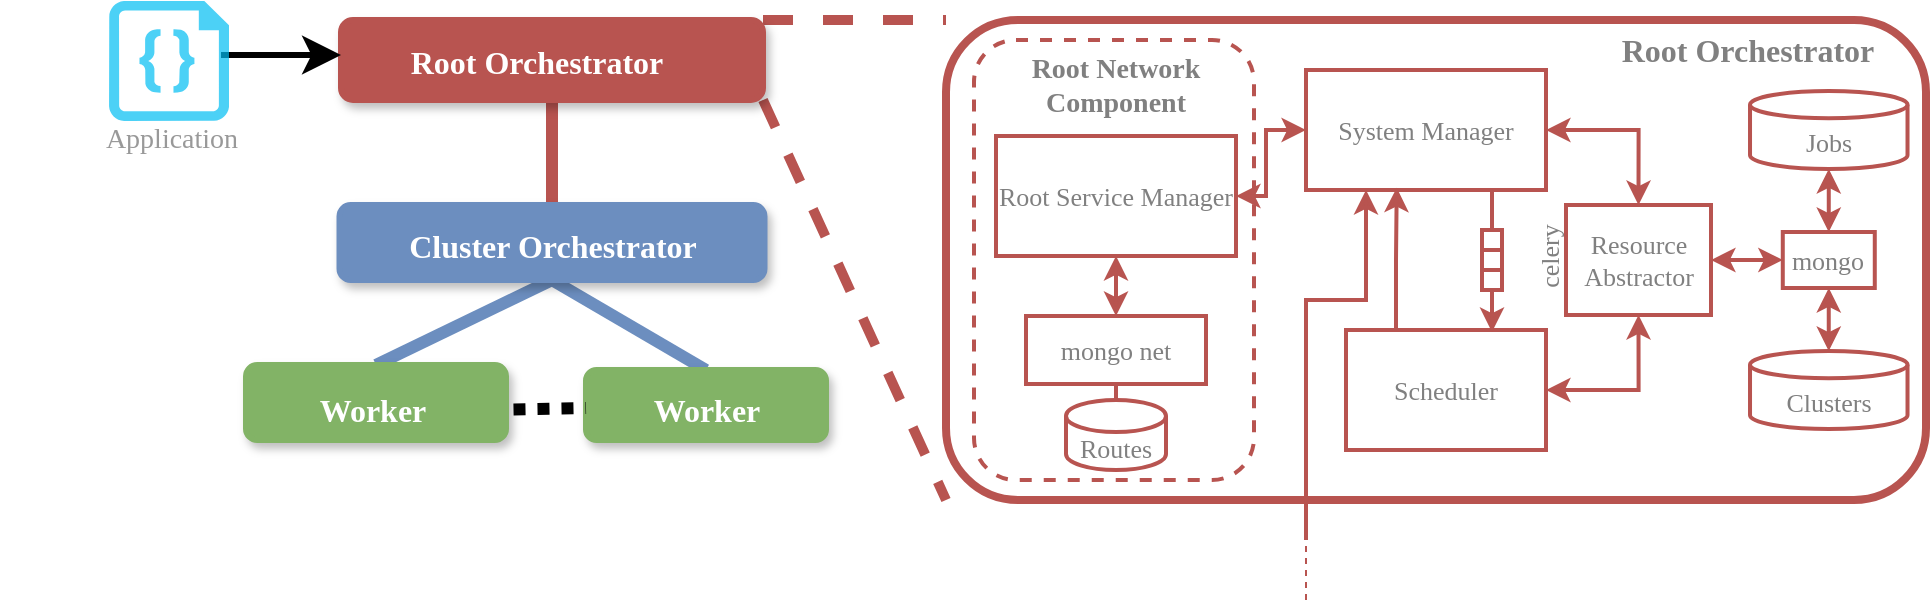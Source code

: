 <mxfile version="24.7.17">
  <diagram id="ZdwTuiK6LGV12zfFTO1-" name="Page-1">
    <mxGraphModel dx="1875" dy="716" grid="1" gridSize="10" guides="1" tooltips="1" connect="1" arrows="1" fold="1" page="1" pageScale="1" pageWidth="827" pageHeight="1169" math="0" shadow="0">
      <root>
        <mxCell id="0" />
        <mxCell id="1" parent="0" />
        <mxCell id="b5Y4_zGtjNbEffgwSiQB-1" value="" style="rounded=1;whiteSpace=wrap;html=1;strokeColor=#B85450;fontColor=#808080;fillColor=none;strokeWidth=4;fontFamily=CMU Sans Serif;fontSize=13;" parent="1" vertex="1">
          <mxGeometry x="-70" y="10" width="490" height="240" as="geometry" />
        </mxCell>
        <mxCell id="ae70bi0Nxy2G-uHJ9-6V-10" style="edgeStyle=orthogonalEdgeStyle;rounded=0;orthogonalLoop=1;jettySize=auto;html=1;exitX=1;exitY=0.5;exitDx=0;exitDy=0;entryX=0.5;entryY=0;entryDx=0;entryDy=0;startArrow=classic;startFill=1;strokeColor=#B85450;fontColor=#808080;strokeWidth=2;fontFamily=CMU Sans Serif;fontSize=13;" parent="1" source="b5Y4_zGtjNbEffgwSiQB-2" target="ae70bi0Nxy2G-uHJ9-6V-1" edge="1">
          <mxGeometry relative="1" as="geometry" />
        </mxCell>
        <mxCell id="b5Y4_zGtjNbEffgwSiQB-2" value="System Manager" style="rounded=0;whiteSpace=wrap;html=1;strokeColor=#B85450;fontColor=#808080;fillColor=none;strokeWidth=2;fontFamily=CMU Sans Serif;fontSize=13;" parent="1" vertex="1">
          <mxGeometry x="110" y="35" width="120" height="60" as="geometry" />
        </mxCell>
        <mxCell id="b5Y4_zGtjNbEffgwSiQB-71" style="edgeStyle=orthogonalEdgeStyle;rounded=0;orthogonalLoop=1;jettySize=auto;html=1;exitX=0.25;exitY=0;exitDx=0;exitDy=0;entryX=0.378;entryY=0.981;entryDx=0;entryDy=0;entryPerimeter=0;fontSize=13;startArrow=none;startFill=0;endArrow=classic;endFill=1;strokeColor=#B85450;fontColor=#808080;strokeWidth=2;fontFamily=CMU Sans Serif;" parent="1" source="b5Y4_zGtjNbEffgwSiQB-4" target="b5Y4_zGtjNbEffgwSiQB-2" edge="1">
          <mxGeometry relative="1" as="geometry" />
        </mxCell>
        <mxCell id="ae70bi0Nxy2G-uHJ9-6V-9" style="edgeStyle=orthogonalEdgeStyle;rounded=0;orthogonalLoop=1;jettySize=auto;html=1;exitX=1;exitY=0.5;exitDx=0;exitDy=0;entryX=0.5;entryY=1;entryDx=0;entryDy=0;startArrow=classic;startFill=1;strokeColor=#B85450;fontColor=#808080;strokeWidth=2;fontFamily=CMU Sans Serif;fontSize=13;" parent="1" source="b5Y4_zGtjNbEffgwSiQB-4" target="ae70bi0Nxy2G-uHJ9-6V-1" edge="1">
          <mxGeometry relative="1" as="geometry" />
        </mxCell>
        <mxCell id="b5Y4_zGtjNbEffgwSiQB-4" value="Scheduler" style="rounded=0;whiteSpace=wrap;html=1;strokeColor=#B85450;fontColor=#808080;fillColor=none;strokeWidth=2;fontFamily=CMU Sans Serif;fontSize=13;" parent="1" vertex="1">
          <mxGeometry x="130" y="165" width="100" height="60" as="geometry" />
        </mxCell>
        <mxCell id="b5Y4_zGtjNbEffgwSiQB-5" value="Jobs" style="shape=cylinder3;whiteSpace=wrap;html=1;boundedLbl=1;backgroundOutline=1;size=6.818;strokeColor=#B85450;fontColor=#808080;fillColor=none;strokeWidth=2;fontFamily=CMU Sans Serif;fontSize=13;" parent="1" vertex="1">
          <mxGeometry x="332.01" y="45.5" width="78.75" height="39" as="geometry" />
        </mxCell>
        <mxCell id="b5Y4_zGtjNbEffgwSiQB-7" value="" style="rounded=1;whiteSpace=wrap;html=1;dashed=1;strokeColor=#B85450;fontColor=#808080;fillColor=none;strokeWidth=2;fontFamily=CMU Sans Serif;fontSize=13;" parent="1" vertex="1">
          <mxGeometry x="-56" y="20" width="140" height="220" as="geometry" />
        </mxCell>
        <mxCell id="b5Y4_zGtjNbEffgwSiQB-33" style="edgeStyle=orthogonalEdgeStyle;rounded=0;orthogonalLoop=1;jettySize=auto;html=1;exitX=0.5;exitY=1;exitDx=0;exitDy=0;entryX=0.5;entryY=0;entryDx=0;entryDy=0;startArrow=classic;startFill=1;endArrow=classic;endFill=1;strokeColor=#B85450;fontColor=#808080;strokeWidth=2;fontFamily=CMU Sans Serif;fontSize=13;" parent="1" source="b5Y4_zGtjNbEffgwSiQB-3" target="b5Y4_zGtjNbEffgwSiQB-31" edge="1">
          <mxGeometry relative="1" as="geometry" />
        </mxCell>
        <mxCell id="b5Y4_zGtjNbEffgwSiQB-3" value="Root Service Manager" style="rounded=0;whiteSpace=wrap;html=1;strokeColor=#B85450;fontColor=#808080;fillColor=none;strokeWidth=2;fontFamily=CMU Sans Serif;fontSize=13;" parent="1" vertex="1">
          <mxGeometry x="-45" y="68" width="120" height="60" as="geometry" />
        </mxCell>
        <mxCell id="b5Y4_zGtjNbEffgwSiQB-6" value="Routes" style="shape=cylinder3;whiteSpace=wrap;html=1;boundedLbl=1;backgroundOutline=1;size=8.0;strokeColor=#B85450;fontColor=#808080;fillColor=none;strokeWidth=2;fontFamily=CMU Sans Serif;fontSize=13;" parent="1" vertex="1">
          <mxGeometry x="-10" y="200" width="50" height="35" as="geometry" />
        </mxCell>
        <mxCell id="b5Y4_zGtjNbEffgwSiQB-9" value="mongo" style="rounded=0;whiteSpace=wrap;html=1;strokeColor=#B85450;fontColor=#808080;fillColor=none;strokeWidth=2;fontFamily=CMU Sans Serif;fontSize=13;" parent="1" vertex="1">
          <mxGeometry x="348.39" y="116" width="46" height="28" as="geometry" />
        </mxCell>
        <mxCell id="b5Y4_zGtjNbEffgwSiQB-24" value="" style="group;strokeColor=#B85450;fontColor=#808080;strokeWidth=2;fontFamily=CMU Sans Serif;fontSize=13;" parent="1" vertex="1" connectable="0">
          <mxGeometry x="198" y="115" width="10" height="30" as="geometry" />
        </mxCell>
        <mxCell id="b5Y4_zGtjNbEffgwSiQB-20" value="" style="rounded=0;whiteSpace=wrap;html=1;strokeColor=#B85450;fontColor=#808080;fillColor=none;strokeWidth=2;fontFamily=CMU Sans Serif;fontSize=13;" parent="b5Y4_zGtjNbEffgwSiQB-24" vertex="1">
          <mxGeometry width="10" height="10" as="geometry" />
        </mxCell>
        <mxCell id="b5Y4_zGtjNbEffgwSiQB-21" value="" style="rounded=0;whiteSpace=wrap;html=1;strokeColor=#B85450;fontColor=#808080;fillColor=none;strokeWidth=2;fontFamily=CMU Sans Serif;fontSize=13;" parent="b5Y4_zGtjNbEffgwSiQB-24" vertex="1">
          <mxGeometry y="10" width="10" height="10" as="geometry" />
        </mxCell>
        <mxCell id="b5Y4_zGtjNbEffgwSiQB-22" value="" style="rounded=0;whiteSpace=wrap;html=1;strokeColor=#B85450;fontColor=#808080;fillColor=none;strokeWidth=2;fontFamily=CMU Sans Serif;fontSize=13;" parent="b5Y4_zGtjNbEffgwSiQB-24" vertex="1">
          <mxGeometry y="20" width="10" height="10" as="geometry" />
        </mxCell>
        <mxCell id="b5Y4_zGtjNbEffgwSiQB-25" value="celery" style="text;html=1;strokeColor=none;fillColor=none;align=center;verticalAlign=middle;whiteSpace=wrap;rounded=0;rotation=-90;fontColor=#808080;strokeWidth=2;fontFamily=CMU Sans Serif;fontSize=13;" parent="1" vertex="1">
          <mxGeometry x="194" y="118" width="75" height="20" as="geometry" />
        </mxCell>
        <mxCell id="b5Y4_zGtjNbEffgwSiQB-29" style="edgeStyle=orthogonalEdgeStyle;rounded=0;orthogonalLoop=1;jettySize=auto;html=1;exitX=0;exitY=0.5;exitDx=0;exitDy=0;entryX=1;entryY=0.5;entryDx=0;entryDy=0;startArrow=classic;startFill=1;endArrow=classic;endFill=1;strokeColor=#B85450;fontColor=#808080;strokeWidth=2;fontFamily=CMU Sans Serif;fontSize=13;" parent="1" source="b5Y4_zGtjNbEffgwSiQB-2" target="b5Y4_zGtjNbEffgwSiQB-3" edge="1">
          <mxGeometry relative="1" as="geometry">
            <Array as="points">
              <mxPoint x="90" y="65" />
              <mxPoint x="90" y="98" />
            </Array>
          </mxGeometry>
        </mxCell>
        <mxCell id="b5Y4_zGtjNbEffgwSiQB-34" style="edgeStyle=orthogonalEdgeStyle;rounded=0;orthogonalLoop=1;jettySize=auto;html=1;exitX=0.5;exitY=1;exitDx=0;exitDy=0;entryX=0.5;entryY=0;entryDx=0;entryDy=0;entryPerimeter=0;startArrow=none;startFill=0;endArrow=none;endFill=0;strokeColor=#B85450;fontColor=#808080;strokeWidth=2;fontFamily=CMU Sans Serif;fontSize=13;" parent="1" source="b5Y4_zGtjNbEffgwSiQB-31" target="b5Y4_zGtjNbEffgwSiQB-6" edge="1">
          <mxGeometry relative="1" as="geometry" />
        </mxCell>
        <mxCell id="b5Y4_zGtjNbEffgwSiQB-31" value="mongo net" style="rounded=0;whiteSpace=wrap;html=1;strokeColor=#B85450;fontColor=#808080;fillColor=none;strokeWidth=2;fontFamily=CMU Sans Serif;fontSize=13;" parent="1" vertex="1">
          <mxGeometry x="-30" y="158" width="90" height="34" as="geometry" />
        </mxCell>
        <mxCell id="b5Y4_zGtjNbEffgwSiQB-39" value="&lt;b style=&quot;font-size: 16px;&quot;&gt;&lt;font style=&quot;font-size: 16px;&quot;&gt;Root Orchestrator&lt;/font&gt;&lt;/b&gt;" style="text;html=1;strokeColor=none;fillColor=none;align=center;verticalAlign=middle;whiteSpace=wrap;rounded=0;dashed=1;fontColor=#808080;strokeWidth=2;fontFamily=CMU Sans Serif;fontSize=16;" parent="1" vertex="1">
          <mxGeometry x="261.5" y="10" width="137.5" height="30" as="geometry" />
        </mxCell>
        <mxCell id="b5Y4_zGtjNbEffgwSiQB-40" value="&lt;b style=&quot;font-size: 14px;&quot;&gt;&lt;font style=&quot;font-size: 14px;&quot;&gt;Root Network Component&lt;/font&gt;&lt;/b&gt;" style="text;html=1;strokeColor=none;fillColor=none;align=center;verticalAlign=middle;whiteSpace=wrap;rounded=0;dashed=1;fontColor=#808080;strokeWidth=2;fontFamily=CMU Sans Serif;fontSize=14;" parent="1" vertex="1">
          <mxGeometry x="-45" y="28" width="120" height="30" as="geometry" />
        </mxCell>
        <mxCell id="b5Y4_zGtjNbEffgwSiQB-74" value="" style="endArrow=classic;startArrow=none;html=1;rounded=0;fontSize=13;entryX=0.25;entryY=1;entryDx=0;entryDy=0;strokeColor=#B85450;fontColor=#808080;strokeWidth=2;fontFamily=CMU Sans Serif;endFill=1;startFill=0;" parent="1" target="b5Y4_zGtjNbEffgwSiQB-2" edge="1">
          <mxGeometry width="50" height="50" relative="1" as="geometry">
            <mxPoint x="110" y="270" as="sourcePoint" />
            <mxPoint x="160" y="230" as="targetPoint" />
            <Array as="points">
              <mxPoint x="110" y="150" />
              <mxPoint x="140" y="150" />
            </Array>
          </mxGeometry>
        </mxCell>
        <mxCell id="ae70bi0Nxy2G-uHJ9-6V-11" style="edgeStyle=orthogonalEdgeStyle;rounded=0;orthogonalLoop=1;jettySize=auto;html=1;exitX=1;exitY=0.5;exitDx=0;exitDy=0;entryX=0;entryY=0.5;entryDx=0;entryDy=0;startArrow=classic;startFill=1;strokeColor=#B85450;fontColor=#808080;strokeWidth=2;fontFamily=CMU Sans Serif;fontSize=13;" parent="1" source="ae70bi0Nxy2G-uHJ9-6V-1" target="b5Y4_zGtjNbEffgwSiQB-9" edge="1">
          <mxGeometry relative="1" as="geometry" />
        </mxCell>
        <mxCell id="ae70bi0Nxy2G-uHJ9-6V-1" value="Resource Abstractor" style="rounded=0;whiteSpace=wrap;html=1;strokeColor=#B85450;fontColor=#808080;fillColor=none;strokeWidth=2;fontFamily=CMU Sans Serif;fontSize=13;" parent="1" vertex="1">
          <mxGeometry x="240" y="102.5" width="72.5" height="55" as="geometry" />
        </mxCell>
        <mxCell id="ae70bi0Nxy2G-uHJ9-6V-5" value="Clusters" style="shape=cylinder3;whiteSpace=wrap;html=1;boundedLbl=1;backgroundOutline=1;size=6.818;strokeColor=#B85450;fontColor=#808080;fillColor=none;strokeWidth=2;fontFamily=CMU Sans Serif;fontSize=13;" parent="1" vertex="1">
          <mxGeometry x="332.01" y="175.5" width="78.75" height="39" as="geometry" />
        </mxCell>
        <mxCell id="ae70bi0Nxy2G-uHJ9-6V-12" style="edgeStyle=orthogonalEdgeStyle;rounded=0;orthogonalLoop=1;jettySize=auto;html=1;exitX=0.5;exitY=0;exitDx=0;exitDy=0;entryX=0.5;entryY=1;entryDx=0;entryDy=0;entryPerimeter=0;startArrow=classic;startFill=1;strokeColor=#B85450;fontColor=#808080;strokeWidth=2;fontFamily=CMU Sans Serif;fontSize=13;" parent="1" source="b5Y4_zGtjNbEffgwSiQB-9" target="b5Y4_zGtjNbEffgwSiQB-5" edge="1">
          <mxGeometry relative="1" as="geometry" />
        </mxCell>
        <mxCell id="ae70bi0Nxy2G-uHJ9-6V-13" style="edgeStyle=orthogonalEdgeStyle;rounded=0;orthogonalLoop=1;jettySize=auto;html=1;exitX=0.5;exitY=1;exitDx=0;exitDy=0;entryX=0.5;entryY=0;entryDx=0;entryDy=0;entryPerimeter=0;startArrow=classic;startFill=1;strokeColor=#B85450;fontColor=#808080;strokeWidth=2;fontFamily=CMU Sans Serif;fontSize=13;" parent="1" source="b5Y4_zGtjNbEffgwSiQB-9" target="ae70bi0Nxy2G-uHJ9-6V-5" edge="1">
          <mxGeometry relative="1" as="geometry" />
        </mxCell>
        <mxCell id="ae70bi0Nxy2G-uHJ9-6V-19" value="" style="endArrow=none;html=1;rounded=0;endSize=0;strokeColor=#B85450;fontColor=#808080;strokeWidth=2;fontFamily=CMU Sans Serif;fontSize=13;" parent="1" edge="1">
          <mxGeometry width="50" height="50" relative="1" as="geometry">
            <mxPoint x="203" y="95" as="sourcePoint" />
            <mxPoint x="203" y="115" as="targetPoint" />
          </mxGeometry>
        </mxCell>
        <mxCell id="ae70bi0Nxy2G-uHJ9-6V-20" value="" style="endArrow=classic;html=1;rounded=0;strokeColor=#B85450;fontColor=#808080;strokeWidth=2;fontFamily=CMU Sans Serif;fontSize=13;" parent="1" edge="1">
          <mxGeometry width="50" height="50" relative="1" as="geometry">
            <mxPoint x="203" y="145" as="sourcePoint" />
            <mxPoint x="203" y="166" as="targetPoint" />
          </mxGeometry>
        </mxCell>
        <mxCell id="7DPPI_fn01xbORrIhxtW-2" style="edgeStyle=none;rounded=1;orthogonalLoop=1;jettySize=auto;html=1;exitX=0.5;exitY=1;exitDx=0;exitDy=0;entryX=0.5;entryY=0;entryDx=0;entryDy=0;fontFamily=CMU Sans Serif;fontSize=36;endArrow=none;endFill=0;strokeWidth=6;fillColor=#f8cecc;strokeColor=#b85450;" edge="1" parent="1" source="7DPPI_fn01xbORrIhxtW-3" target="7DPPI_fn01xbORrIhxtW-7">
          <mxGeometry relative="1" as="geometry" />
        </mxCell>
        <mxCell id="7DPPI_fn01xbORrIhxtW-41" style="rounded=0;orthogonalLoop=1;jettySize=auto;html=1;exitX=1;exitY=0;exitDx=0;exitDy=0;entryX=0;entryY=0;entryDx=0;entryDy=0;endArrow=none;endFill=0;strokeWidth=5;strokeColor=#B85450;dashed=1;" edge="1" parent="1" source="7DPPI_fn01xbORrIhxtW-3" target="b5Y4_zGtjNbEffgwSiQB-1">
          <mxGeometry relative="1" as="geometry" />
        </mxCell>
        <mxCell id="7DPPI_fn01xbORrIhxtW-42" style="rounded=0;orthogonalLoop=1;jettySize=auto;html=1;exitX=1;exitY=1;exitDx=0;exitDy=0;entryX=0;entryY=1;entryDx=0;entryDy=0;endArrow=none;endFill=0;strokeWidth=5;strokeColor=#B85450;dashed=1;" edge="1" parent="1" source="7DPPI_fn01xbORrIhxtW-3" target="b5Y4_zGtjNbEffgwSiQB-1">
          <mxGeometry relative="1" as="geometry" />
        </mxCell>
        <mxCell id="7DPPI_fn01xbORrIhxtW-3" value="" style="rounded=1;whiteSpace=wrap;html=1;strokeWidth=3;shadow=1;sketch=0;fillColor=#B85450;strokeColor=#b85450;fontFamily=CMU Sans Serif;" vertex="1" parent="1">
          <mxGeometry x="-372.5" y="10" width="211" height="40" as="geometry" />
        </mxCell>
        <mxCell id="7DPPI_fn01xbORrIhxtW-5" style="edgeStyle=none;rounded=1;orthogonalLoop=1;jettySize=auto;html=1;exitX=0.5;exitY=1;exitDx=0;exitDy=0;entryX=0.5;entryY=0;entryDx=0;entryDy=0;fontFamily=CMU Sans Serif;fontSize=36;endArrow=none;endFill=0;strokeWidth=6;fillColor=#dae8fc;strokeColor=#6c8ebf;" edge="1" parent="1" source="7DPPI_fn01xbORrIhxtW-7" target="7DPPI_fn01xbORrIhxtW-17">
          <mxGeometry relative="1" as="geometry" />
        </mxCell>
        <mxCell id="7DPPI_fn01xbORrIhxtW-6" style="edgeStyle=none;rounded=1;orthogonalLoop=1;jettySize=auto;html=1;exitX=0.5;exitY=1;exitDx=0;exitDy=0;entryX=0.5;entryY=0;entryDx=0;entryDy=0;fontFamily=CMU Sans Serif;fontSize=36;endArrow=none;endFill=0;strokeWidth=6;fillColor=#dae8fc;strokeColor=#6c8ebf;" edge="1" parent="1" source="7DPPI_fn01xbORrIhxtW-7" target="7DPPI_fn01xbORrIhxtW-16">
          <mxGeometry relative="1" as="geometry" />
        </mxCell>
        <mxCell id="7DPPI_fn01xbORrIhxtW-7" value="" style="rounded=1;whiteSpace=wrap;html=1;strokeWidth=3;shadow=1;sketch=0;fillColor=#6C8EBF;strokeColor=#6c8ebf;fontFamily=CMU Sans Serif;" vertex="1" parent="1">
          <mxGeometry x="-373.25" y="102.5" width="212.5" height="37.5" as="geometry" />
        </mxCell>
        <mxCell id="7DPPI_fn01xbORrIhxtW-16" value="" style="rounded=1;whiteSpace=wrap;html=1;strokeWidth=3;shadow=1;sketch=0;fillColor=#82B366;strokeColor=#82B366;fontFamily=CMU Sans Serif;" vertex="1" parent="1">
          <mxGeometry x="-420" y="182.5" width="130" height="37.5" as="geometry" />
        </mxCell>
        <mxCell id="7DPPI_fn01xbORrIhxtW-17" value="" style="rounded=1;whiteSpace=wrap;html=1;strokeWidth=3;shadow=1;sketch=0;fillColor=#82B366;strokeColor=#82b366;fontFamily=CMU Sans Serif;" vertex="1" parent="1">
          <mxGeometry x="-250" y="185" width="120" height="35" as="geometry" />
        </mxCell>
        <mxCell id="7DPPI_fn01xbORrIhxtW-18" style="rounded=0;orthogonalLoop=1;jettySize=auto;html=1;exitX=1;exitY=0.5;exitDx=0;exitDy=0;fontFamily=CMU Sans Serif;fontSize=36;dashed=1;endArrow=none;endFill=0;dashPattern=1 1;strokeWidth=6;" edge="1" parent="1">
          <mxGeometry relative="1" as="geometry">
            <mxPoint x="-286.25" y="204.7" as="sourcePoint" />
            <mxPoint x="-250" y="204" as="targetPoint" />
          </mxGeometry>
        </mxCell>
        <mxCell id="7DPPI_fn01xbORrIhxtW-19" style="edgeStyle=none;rounded=1;orthogonalLoop=1;jettySize=auto;html=1;entryX=0;entryY=0.5;entryDx=0;entryDy=0;fontFamily=CMU Sans Serif;fontSize=36;endArrow=none;endFill=0;strokeWidth=6;" edge="1" parent="1" source="7DPPI_fn01xbORrIhxtW-17" target="7DPPI_fn01xbORrIhxtW-17">
          <mxGeometry relative="1" as="geometry" />
        </mxCell>
        <mxCell id="7DPPI_fn01xbORrIhxtW-27" value="&lt;b style=&quot;color: rgb(0 , 0 , 0)&quot;&gt;&lt;font color=&quot;#ffffff&quot; style=&quot;font-size: 16px;&quot;&gt;Root Orchestrator&lt;/font&gt;&lt;/b&gt;" style="text;html=1;strokeColor=none;fillColor=none;align=center;verticalAlign=middle;whiteSpace=wrap;rounded=0;sketch=0;fontColor=#FFFFFF;fontFamily=CMU Sans Serif;" vertex="1" parent="1">
          <mxGeometry x="-372.5" y="15.5" width="195" height="30" as="geometry" />
        </mxCell>
        <mxCell id="7DPPI_fn01xbORrIhxtW-30" value="&lt;b style=&quot;color: rgb(0 , 0 , 0)&quot;&gt;&lt;font color=&quot;#ffffff&quot; style=&quot;font-size: 16px;&quot;&gt;Cluster Orchestrator&lt;/font&gt;&lt;/b&gt;" style="text;html=1;strokeColor=none;fillColor=none;align=center;verticalAlign=middle;whiteSpace=wrap;rounded=0;sketch=0;fontColor=#FFFFFF;fontFamily=CMU Sans Serif;" vertex="1" parent="1">
          <mxGeometry x="-363.75" y="108" width="195" height="30" as="geometry" />
        </mxCell>
        <mxCell id="7DPPI_fn01xbORrIhxtW-31" value="&lt;b style=&quot;color: rgb(0 , 0 , 0)&quot;&gt;&lt;font color=&quot;#ffffff&quot; style=&quot;&quot;&gt;&lt;font style=&quot;font-size: 16px;&quot;&gt;Worker&lt;/font&gt;&lt;br&gt;&lt;/font&gt;&lt;/b&gt;" style="text;html=1;strokeColor=none;fillColor=none;align=center;verticalAlign=middle;whiteSpace=wrap;rounded=0;sketch=0;fontColor=#FFFFFF;fontFamily=CMU Sans Serif;" vertex="1" parent="1">
          <mxGeometry x="-413" y="190" width="112.5" height="30" as="geometry" />
        </mxCell>
        <mxCell id="7DPPI_fn01xbORrIhxtW-32" value="&lt;b style=&quot;color: rgb(0 , 0 , 0)&quot;&gt;&lt;font color=&quot;#ffffff&quot; style=&quot;&quot;&gt;&lt;font style=&quot;font-size: 16px;&quot;&gt;Worker&lt;/font&gt;&lt;br&gt;&lt;/font&gt;&lt;/b&gt;" style="text;html=1;strokeColor=none;fillColor=none;align=center;verticalAlign=middle;whiteSpace=wrap;rounded=0;sketch=0;fontColor=#FFFFFF;fontFamily=CMU Sans Serif;" vertex="1" parent="1">
          <mxGeometry x="-287.5" y="190" width="195" height="30" as="geometry" />
        </mxCell>
        <mxCell id="7DPPI_fn01xbORrIhxtW-35" value="" style="endArrow=classic;html=1;rounded=0;fontFamily=CMU Sans Serif;fontColor=#FFFFFF;startSize=8;endSize=10;strokeWidth=3;curved=1;" edge="1" parent="1">
          <mxGeometry width="50" height="50" relative="1" as="geometry">
            <mxPoint x="-432.5" y="27.5" as="sourcePoint" />
            <mxPoint x="-372.5" y="27.5" as="targetPoint" />
          </mxGeometry>
        </mxCell>
        <mxCell id="7DPPI_fn01xbORrIhxtW-36" value="&lt;font style=&quot;font-size: 14px;&quot;&gt;Application&lt;/font&gt;" style="text;html=1;strokeColor=none;fillColor=none;align=center;verticalAlign=middle;whiteSpace=wrap;rounded=0;glass=0;sketch=0;fontFamily=CMU Sans Serif;fontColor=#999999;opacity=70;labelBackgroundColor=none;" vertex="1" parent="1">
          <mxGeometry x="-542.5" y="54.5" width="170" height="30" as="geometry" />
        </mxCell>
        <mxCell id="7DPPI_fn01xbORrIhxtW-37" value="" style="verticalLabelPosition=bottom;html=1;verticalAlign=top;align=center;strokeColor=none;fillColor=#00BEF2;shape=mxgraph.azure.code_file;pointerEvents=1;rounded=1;glass=0;labelBackgroundColor=default;labelBorderColor=#000000;sketch=0;fontFamily=CMU Sans Serif;fontSize=28;fontColor=#000000;opacity=70;" vertex="1" parent="1">
          <mxGeometry x="-488.5" y="0.5" width="60" height="60" as="geometry" />
        </mxCell>
        <mxCell id="7DPPI_fn01xbORrIhxtW-43" value="" style="endArrow=none;html=1;rounded=0;strokeColor=#B85450;dashed=1;" edge="1" parent="1">
          <mxGeometry width="50" height="50" relative="1" as="geometry">
            <mxPoint x="110" y="300" as="sourcePoint" />
            <mxPoint x="110" y="270" as="targetPoint" />
          </mxGeometry>
        </mxCell>
      </root>
    </mxGraphModel>
  </diagram>
</mxfile>
